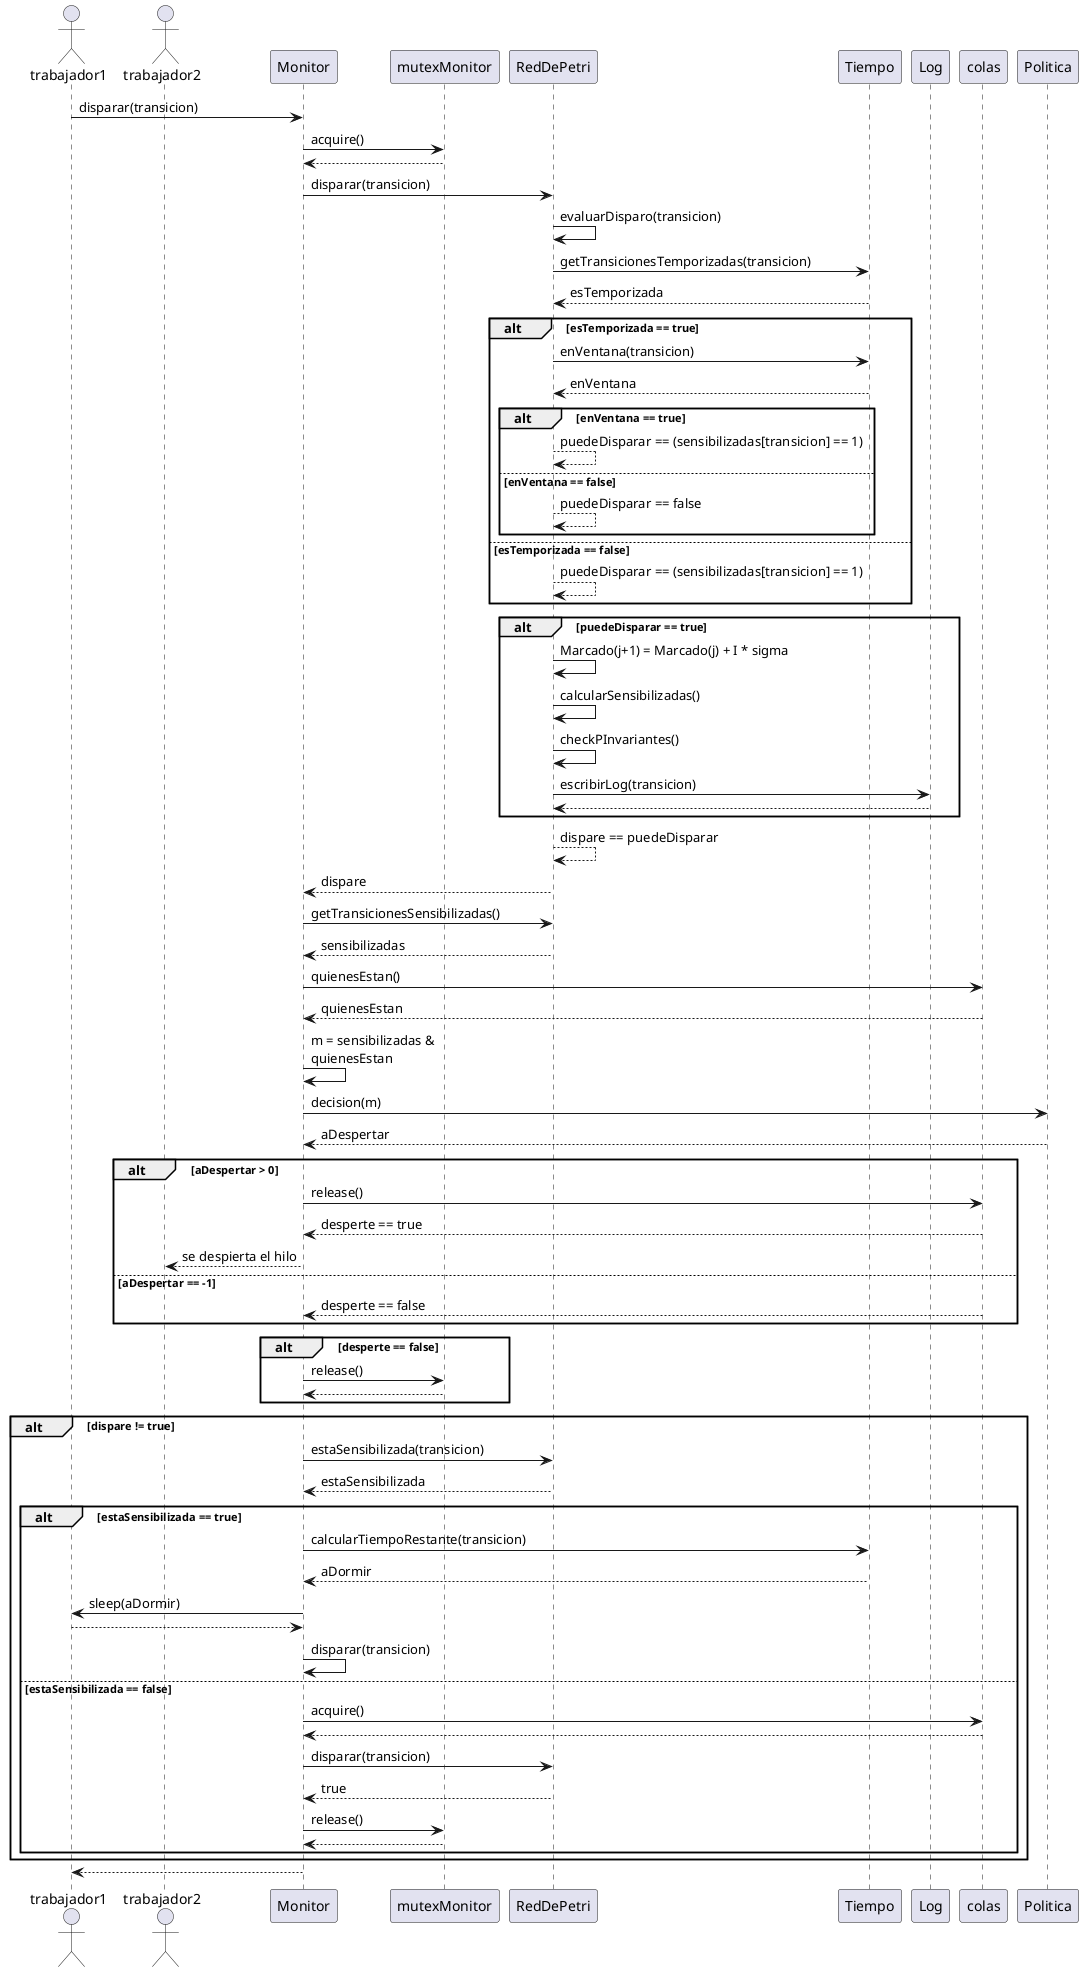 @startuml secuencia

actor trabajador1 
actor trabajador2 

trabajador1 -> Monitor: disparar(transicion)

Monitor -> mutexMonitor: acquire()
mutexMonitor --> Monitor

Monitor -> RedDePetri: disparar(transicion)

RedDePetri -> RedDePetri: evaluarDisparo(transicion)

RedDePetri -> Tiempo: getTransicionesTemporizadas(transicion)
Tiempo --> RedDePetri: esTemporizada

alt esTemporizada == true
    RedDePetri -> Tiempo: enVentana(transicion)
    Tiempo --> RedDePetri: enVentana

    alt enVentana == true
        RedDePetri --> RedDePetri: puedeDisparar == (sensibilizadas[transicion] == 1)
    else enVentana == false
        RedDePetri --> RedDePetri: puedeDisparar == false
    end
else esTemporizada == false
    RedDePetri --> RedDePetri: puedeDisparar == (sensibilizadas[transicion] == 1)
end

alt puedeDisparar == true
    RedDePetri -> RedDePetri: Marcado(j+1) = Marcado(j) + I * sigma
    RedDePetri -> RedDePetri: calcularSensibilizadas()
    RedDePetri -> RedDePetri: checkPInvariantes()

    RedDePetri -> Log: escribirLog(transicion)
    Log --> RedDePetri
end

RedDePetri --> RedDePetri: dispare == puedeDisparar

RedDePetri --> Monitor: dispare

Monitor -> RedDePetri: getTransicionesSensibilizadas()
RedDePetri --> Monitor: sensibilizadas

Monitor -> colas: quienesEstan()
colas --> Monitor: quienesEstan

Monitor -> Monitor: m = sensibilizadas & \nquienesEstan

Monitor -> Politica: decision(m)
Politica --> Monitor: aDespertar

alt aDespertar > 0
    Monitor -> colas: release()
    colas --> Monitor: desperte == true
    Monitor --> trabajador2: se despierta el hilo
else aDespertar == -1
    colas --> Monitor: desperte == false
end

alt desperte == false
Monitor -> mutexMonitor: release()
mutexMonitor --> Monitor
end

alt dispare != true
    Monitor -> RedDePetri: estaSensibilizada(transicion)
    RedDePetri --> Monitor: estaSensibilizada
    alt estaSensibilizada == true
        Monitor -> Tiempo: calcularTiempoRestante(transicion)
        Tiempo --> Monitor: aDormir
        Monitor -> trabajador1: sleep(aDormir)
        trabajador1 --> Monitor
        Monitor -> Monitor: disparar(transicion)
    else estaSensibilizada == false
        Monitor -> colas: acquire()
        colas --> Monitor
        Monitor -> RedDePetri: disparar(transicion)
        RedDePetri --> Monitor: true
        Monitor -> mutexMonitor: release()
        mutexMonitor --> Monitor
    end
end

Monitor --> trabajador1

@enduml